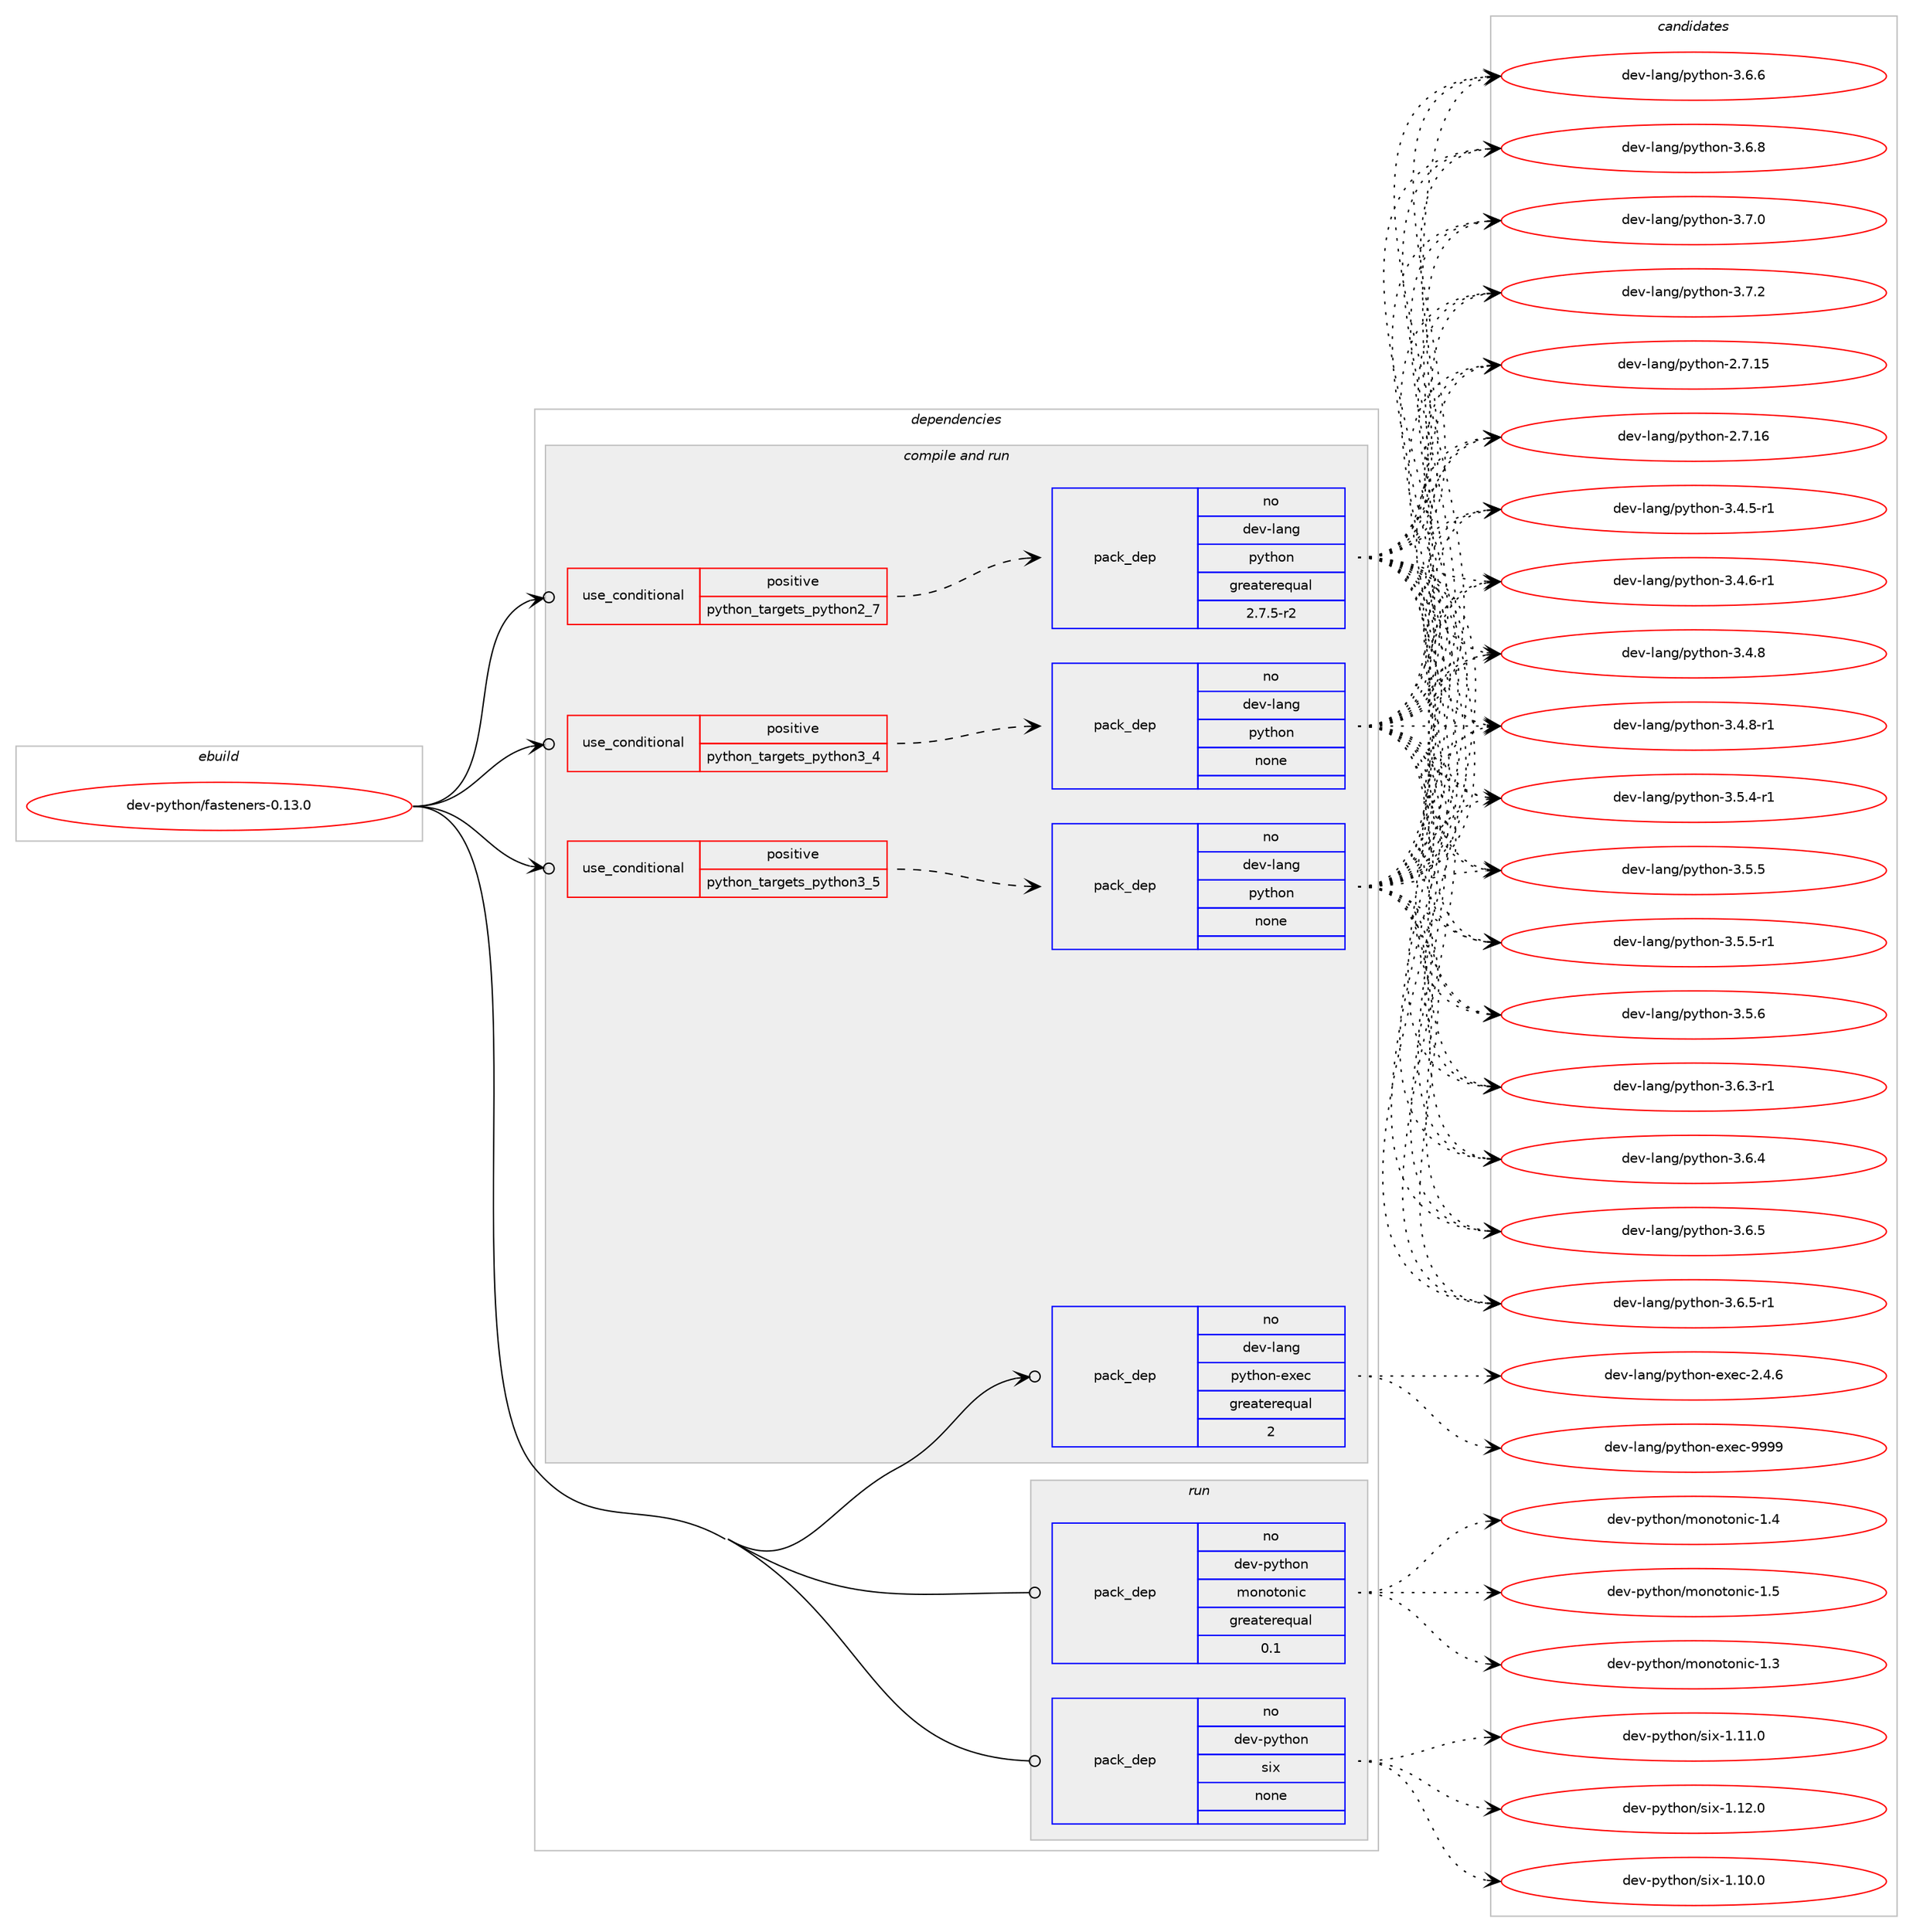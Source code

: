 digraph prolog {

# *************
# Graph options
# *************

newrank=true;
concentrate=true;
compound=true;
graph [rankdir=LR,fontname=Helvetica,fontsize=10,ranksep=1.5];#, ranksep=2.5, nodesep=0.2];
edge  [arrowhead=vee];
node  [fontname=Helvetica,fontsize=10];

# **********
# The ebuild
# **********

subgraph cluster_leftcol {
color=gray;
rank=same;
label=<<i>ebuild</i>>;
id [label="dev-python/fasteners-0.13.0", color=red, width=4, href="../dev-python/fasteners-0.13.0.svg"];
}

# ****************
# The dependencies
# ****************

subgraph cluster_midcol {
color=gray;
label=<<i>dependencies</i>>;
subgraph cluster_compile {
fillcolor="#eeeeee";
style=filled;
label=<<i>compile</i>>;
}
subgraph cluster_compileandrun {
fillcolor="#eeeeee";
style=filled;
label=<<i>compile and run</i>>;
subgraph cond374077 {
dependency1408520 [label=<<TABLE BORDER="0" CELLBORDER="1" CELLSPACING="0" CELLPADDING="4"><TR><TD ROWSPAN="3" CELLPADDING="10">use_conditional</TD></TR><TR><TD>positive</TD></TR><TR><TD>python_targets_python2_7</TD></TR></TABLE>>, shape=none, color=red];
subgraph pack1011184 {
dependency1408521 [label=<<TABLE BORDER="0" CELLBORDER="1" CELLSPACING="0" CELLPADDING="4" WIDTH="220"><TR><TD ROWSPAN="6" CELLPADDING="30">pack_dep</TD></TR><TR><TD WIDTH="110">no</TD></TR><TR><TD>dev-lang</TD></TR><TR><TD>python</TD></TR><TR><TD>greaterequal</TD></TR><TR><TD>2.7.5-r2</TD></TR></TABLE>>, shape=none, color=blue];
}
dependency1408520:e -> dependency1408521:w [weight=20,style="dashed",arrowhead="vee"];
}
id:e -> dependency1408520:w [weight=20,style="solid",arrowhead="odotvee"];
subgraph cond374078 {
dependency1408522 [label=<<TABLE BORDER="0" CELLBORDER="1" CELLSPACING="0" CELLPADDING="4"><TR><TD ROWSPAN="3" CELLPADDING="10">use_conditional</TD></TR><TR><TD>positive</TD></TR><TR><TD>python_targets_python3_4</TD></TR></TABLE>>, shape=none, color=red];
subgraph pack1011185 {
dependency1408523 [label=<<TABLE BORDER="0" CELLBORDER="1" CELLSPACING="0" CELLPADDING="4" WIDTH="220"><TR><TD ROWSPAN="6" CELLPADDING="30">pack_dep</TD></TR><TR><TD WIDTH="110">no</TD></TR><TR><TD>dev-lang</TD></TR><TR><TD>python</TD></TR><TR><TD>none</TD></TR><TR><TD></TD></TR></TABLE>>, shape=none, color=blue];
}
dependency1408522:e -> dependency1408523:w [weight=20,style="dashed",arrowhead="vee"];
}
id:e -> dependency1408522:w [weight=20,style="solid",arrowhead="odotvee"];
subgraph cond374079 {
dependency1408524 [label=<<TABLE BORDER="0" CELLBORDER="1" CELLSPACING="0" CELLPADDING="4"><TR><TD ROWSPAN="3" CELLPADDING="10">use_conditional</TD></TR><TR><TD>positive</TD></TR><TR><TD>python_targets_python3_5</TD></TR></TABLE>>, shape=none, color=red];
subgraph pack1011186 {
dependency1408525 [label=<<TABLE BORDER="0" CELLBORDER="1" CELLSPACING="0" CELLPADDING="4" WIDTH="220"><TR><TD ROWSPAN="6" CELLPADDING="30">pack_dep</TD></TR><TR><TD WIDTH="110">no</TD></TR><TR><TD>dev-lang</TD></TR><TR><TD>python</TD></TR><TR><TD>none</TD></TR><TR><TD></TD></TR></TABLE>>, shape=none, color=blue];
}
dependency1408524:e -> dependency1408525:w [weight=20,style="dashed",arrowhead="vee"];
}
id:e -> dependency1408524:w [weight=20,style="solid",arrowhead="odotvee"];
subgraph pack1011187 {
dependency1408526 [label=<<TABLE BORDER="0" CELLBORDER="1" CELLSPACING="0" CELLPADDING="4" WIDTH="220"><TR><TD ROWSPAN="6" CELLPADDING="30">pack_dep</TD></TR><TR><TD WIDTH="110">no</TD></TR><TR><TD>dev-lang</TD></TR><TR><TD>python-exec</TD></TR><TR><TD>greaterequal</TD></TR><TR><TD>2</TD></TR></TABLE>>, shape=none, color=blue];
}
id:e -> dependency1408526:w [weight=20,style="solid",arrowhead="odotvee"];
}
subgraph cluster_run {
fillcolor="#eeeeee";
style=filled;
label=<<i>run</i>>;
subgraph pack1011188 {
dependency1408527 [label=<<TABLE BORDER="0" CELLBORDER="1" CELLSPACING="0" CELLPADDING="4" WIDTH="220"><TR><TD ROWSPAN="6" CELLPADDING="30">pack_dep</TD></TR><TR><TD WIDTH="110">no</TD></TR><TR><TD>dev-python</TD></TR><TR><TD>monotonic</TD></TR><TR><TD>greaterequal</TD></TR><TR><TD>0.1</TD></TR></TABLE>>, shape=none, color=blue];
}
id:e -> dependency1408527:w [weight=20,style="solid",arrowhead="odot"];
subgraph pack1011189 {
dependency1408528 [label=<<TABLE BORDER="0" CELLBORDER="1" CELLSPACING="0" CELLPADDING="4" WIDTH="220"><TR><TD ROWSPAN="6" CELLPADDING="30">pack_dep</TD></TR><TR><TD WIDTH="110">no</TD></TR><TR><TD>dev-python</TD></TR><TR><TD>six</TD></TR><TR><TD>none</TD></TR><TR><TD></TD></TR></TABLE>>, shape=none, color=blue];
}
id:e -> dependency1408528:w [weight=20,style="solid",arrowhead="odot"];
}
}

# **************
# The candidates
# **************

subgraph cluster_choices {
rank=same;
color=gray;
label=<<i>candidates</i>>;

subgraph choice1011184 {
color=black;
nodesep=1;
choice10010111845108971101034711212111610411111045504655464953 [label="dev-lang/python-2.7.15", color=red, width=4,href="../dev-lang/python-2.7.15.svg"];
choice10010111845108971101034711212111610411111045504655464954 [label="dev-lang/python-2.7.16", color=red, width=4,href="../dev-lang/python-2.7.16.svg"];
choice1001011184510897110103471121211161041111104551465246534511449 [label="dev-lang/python-3.4.5-r1", color=red, width=4,href="../dev-lang/python-3.4.5-r1.svg"];
choice1001011184510897110103471121211161041111104551465246544511449 [label="dev-lang/python-3.4.6-r1", color=red, width=4,href="../dev-lang/python-3.4.6-r1.svg"];
choice100101118451089711010347112121116104111110455146524656 [label="dev-lang/python-3.4.8", color=red, width=4,href="../dev-lang/python-3.4.8.svg"];
choice1001011184510897110103471121211161041111104551465246564511449 [label="dev-lang/python-3.4.8-r1", color=red, width=4,href="../dev-lang/python-3.4.8-r1.svg"];
choice1001011184510897110103471121211161041111104551465346524511449 [label="dev-lang/python-3.5.4-r1", color=red, width=4,href="../dev-lang/python-3.5.4-r1.svg"];
choice100101118451089711010347112121116104111110455146534653 [label="dev-lang/python-3.5.5", color=red, width=4,href="../dev-lang/python-3.5.5.svg"];
choice1001011184510897110103471121211161041111104551465346534511449 [label="dev-lang/python-3.5.5-r1", color=red, width=4,href="../dev-lang/python-3.5.5-r1.svg"];
choice100101118451089711010347112121116104111110455146534654 [label="dev-lang/python-3.5.6", color=red, width=4,href="../dev-lang/python-3.5.6.svg"];
choice1001011184510897110103471121211161041111104551465446514511449 [label="dev-lang/python-3.6.3-r1", color=red, width=4,href="../dev-lang/python-3.6.3-r1.svg"];
choice100101118451089711010347112121116104111110455146544652 [label="dev-lang/python-3.6.4", color=red, width=4,href="../dev-lang/python-3.6.4.svg"];
choice100101118451089711010347112121116104111110455146544653 [label="dev-lang/python-3.6.5", color=red, width=4,href="../dev-lang/python-3.6.5.svg"];
choice1001011184510897110103471121211161041111104551465446534511449 [label="dev-lang/python-3.6.5-r1", color=red, width=4,href="../dev-lang/python-3.6.5-r1.svg"];
choice100101118451089711010347112121116104111110455146544654 [label="dev-lang/python-3.6.6", color=red, width=4,href="../dev-lang/python-3.6.6.svg"];
choice100101118451089711010347112121116104111110455146544656 [label="dev-lang/python-3.6.8", color=red, width=4,href="../dev-lang/python-3.6.8.svg"];
choice100101118451089711010347112121116104111110455146554648 [label="dev-lang/python-3.7.0", color=red, width=4,href="../dev-lang/python-3.7.0.svg"];
choice100101118451089711010347112121116104111110455146554650 [label="dev-lang/python-3.7.2", color=red, width=4,href="../dev-lang/python-3.7.2.svg"];
dependency1408521:e -> choice10010111845108971101034711212111610411111045504655464953:w [style=dotted,weight="100"];
dependency1408521:e -> choice10010111845108971101034711212111610411111045504655464954:w [style=dotted,weight="100"];
dependency1408521:e -> choice1001011184510897110103471121211161041111104551465246534511449:w [style=dotted,weight="100"];
dependency1408521:e -> choice1001011184510897110103471121211161041111104551465246544511449:w [style=dotted,weight="100"];
dependency1408521:e -> choice100101118451089711010347112121116104111110455146524656:w [style=dotted,weight="100"];
dependency1408521:e -> choice1001011184510897110103471121211161041111104551465246564511449:w [style=dotted,weight="100"];
dependency1408521:e -> choice1001011184510897110103471121211161041111104551465346524511449:w [style=dotted,weight="100"];
dependency1408521:e -> choice100101118451089711010347112121116104111110455146534653:w [style=dotted,weight="100"];
dependency1408521:e -> choice1001011184510897110103471121211161041111104551465346534511449:w [style=dotted,weight="100"];
dependency1408521:e -> choice100101118451089711010347112121116104111110455146534654:w [style=dotted,weight="100"];
dependency1408521:e -> choice1001011184510897110103471121211161041111104551465446514511449:w [style=dotted,weight="100"];
dependency1408521:e -> choice100101118451089711010347112121116104111110455146544652:w [style=dotted,weight="100"];
dependency1408521:e -> choice100101118451089711010347112121116104111110455146544653:w [style=dotted,weight="100"];
dependency1408521:e -> choice1001011184510897110103471121211161041111104551465446534511449:w [style=dotted,weight="100"];
dependency1408521:e -> choice100101118451089711010347112121116104111110455146544654:w [style=dotted,weight="100"];
dependency1408521:e -> choice100101118451089711010347112121116104111110455146544656:w [style=dotted,weight="100"];
dependency1408521:e -> choice100101118451089711010347112121116104111110455146554648:w [style=dotted,weight="100"];
dependency1408521:e -> choice100101118451089711010347112121116104111110455146554650:w [style=dotted,weight="100"];
}
subgraph choice1011185 {
color=black;
nodesep=1;
choice10010111845108971101034711212111610411111045504655464953 [label="dev-lang/python-2.7.15", color=red, width=4,href="../dev-lang/python-2.7.15.svg"];
choice10010111845108971101034711212111610411111045504655464954 [label="dev-lang/python-2.7.16", color=red, width=4,href="../dev-lang/python-2.7.16.svg"];
choice1001011184510897110103471121211161041111104551465246534511449 [label="dev-lang/python-3.4.5-r1", color=red, width=4,href="../dev-lang/python-3.4.5-r1.svg"];
choice1001011184510897110103471121211161041111104551465246544511449 [label="dev-lang/python-3.4.6-r1", color=red, width=4,href="../dev-lang/python-3.4.6-r1.svg"];
choice100101118451089711010347112121116104111110455146524656 [label="dev-lang/python-3.4.8", color=red, width=4,href="../dev-lang/python-3.4.8.svg"];
choice1001011184510897110103471121211161041111104551465246564511449 [label="dev-lang/python-3.4.8-r1", color=red, width=4,href="../dev-lang/python-3.4.8-r1.svg"];
choice1001011184510897110103471121211161041111104551465346524511449 [label="dev-lang/python-3.5.4-r1", color=red, width=4,href="../dev-lang/python-3.5.4-r1.svg"];
choice100101118451089711010347112121116104111110455146534653 [label="dev-lang/python-3.5.5", color=red, width=4,href="../dev-lang/python-3.5.5.svg"];
choice1001011184510897110103471121211161041111104551465346534511449 [label="dev-lang/python-3.5.5-r1", color=red, width=4,href="../dev-lang/python-3.5.5-r1.svg"];
choice100101118451089711010347112121116104111110455146534654 [label="dev-lang/python-3.5.6", color=red, width=4,href="../dev-lang/python-3.5.6.svg"];
choice1001011184510897110103471121211161041111104551465446514511449 [label="dev-lang/python-3.6.3-r1", color=red, width=4,href="../dev-lang/python-3.6.3-r1.svg"];
choice100101118451089711010347112121116104111110455146544652 [label="dev-lang/python-3.6.4", color=red, width=4,href="../dev-lang/python-3.6.4.svg"];
choice100101118451089711010347112121116104111110455146544653 [label="dev-lang/python-3.6.5", color=red, width=4,href="../dev-lang/python-3.6.5.svg"];
choice1001011184510897110103471121211161041111104551465446534511449 [label="dev-lang/python-3.6.5-r1", color=red, width=4,href="../dev-lang/python-3.6.5-r1.svg"];
choice100101118451089711010347112121116104111110455146544654 [label="dev-lang/python-3.6.6", color=red, width=4,href="../dev-lang/python-3.6.6.svg"];
choice100101118451089711010347112121116104111110455146544656 [label="dev-lang/python-3.6.8", color=red, width=4,href="../dev-lang/python-3.6.8.svg"];
choice100101118451089711010347112121116104111110455146554648 [label="dev-lang/python-3.7.0", color=red, width=4,href="../dev-lang/python-3.7.0.svg"];
choice100101118451089711010347112121116104111110455146554650 [label="dev-lang/python-3.7.2", color=red, width=4,href="../dev-lang/python-3.7.2.svg"];
dependency1408523:e -> choice10010111845108971101034711212111610411111045504655464953:w [style=dotted,weight="100"];
dependency1408523:e -> choice10010111845108971101034711212111610411111045504655464954:w [style=dotted,weight="100"];
dependency1408523:e -> choice1001011184510897110103471121211161041111104551465246534511449:w [style=dotted,weight="100"];
dependency1408523:e -> choice1001011184510897110103471121211161041111104551465246544511449:w [style=dotted,weight="100"];
dependency1408523:e -> choice100101118451089711010347112121116104111110455146524656:w [style=dotted,weight="100"];
dependency1408523:e -> choice1001011184510897110103471121211161041111104551465246564511449:w [style=dotted,weight="100"];
dependency1408523:e -> choice1001011184510897110103471121211161041111104551465346524511449:w [style=dotted,weight="100"];
dependency1408523:e -> choice100101118451089711010347112121116104111110455146534653:w [style=dotted,weight="100"];
dependency1408523:e -> choice1001011184510897110103471121211161041111104551465346534511449:w [style=dotted,weight="100"];
dependency1408523:e -> choice100101118451089711010347112121116104111110455146534654:w [style=dotted,weight="100"];
dependency1408523:e -> choice1001011184510897110103471121211161041111104551465446514511449:w [style=dotted,weight="100"];
dependency1408523:e -> choice100101118451089711010347112121116104111110455146544652:w [style=dotted,weight="100"];
dependency1408523:e -> choice100101118451089711010347112121116104111110455146544653:w [style=dotted,weight="100"];
dependency1408523:e -> choice1001011184510897110103471121211161041111104551465446534511449:w [style=dotted,weight="100"];
dependency1408523:e -> choice100101118451089711010347112121116104111110455146544654:w [style=dotted,weight="100"];
dependency1408523:e -> choice100101118451089711010347112121116104111110455146544656:w [style=dotted,weight="100"];
dependency1408523:e -> choice100101118451089711010347112121116104111110455146554648:w [style=dotted,weight="100"];
dependency1408523:e -> choice100101118451089711010347112121116104111110455146554650:w [style=dotted,weight="100"];
}
subgraph choice1011186 {
color=black;
nodesep=1;
choice10010111845108971101034711212111610411111045504655464953 [label="dev-lang/python-2.7.15", color=red, width=4,href="../dev-lang/python-2.7.15.svg"];
choice10010111845108971101034711212111610411111045504655464954 [label="dev-lang/python-2.7.16", color=red, width=4,href="../dev-lang/python-2.7.16.svg"];
choice1001011184510897110103471121211161041111104551465246534511449 [label="dev-lang/python-3.4.5-r1", color=red, width=4,href="../dev-lang/python-3.4.5-r1.svg"];
choice1001011184510897110103471121211161041111104551465246544511449 [label="dev-lang/python-3.4.6-r1", color=red, width=4,href="../dev-lang/python-3.4.6-r1.svg"];
choice100101118451089711010347112121116104111110455146524656 [label="dev-lang/python-3.4.8", color=red, width=4,href="../dev-lang/python-3.4.8.svg"];
choice1001011184510897110103471121211161041111104551465246564511449 [label="dev-lang/python-3.4.8-r1", color=red, width=4,href="../dev-lang/python-3.4.8-r1.svg"];
choice1001011184510897110103471121211161041111104551465346524511449 [label="dev-lang/python-3.5.4-r1", color=red, width=4,href="../dev-lang/python-3.5.4-r1.svg"];
choice100101118451089711010347112121116104111110455146534653 [label="dev-lang/python-3.5.5", color=red, width=4,href="../dev-lang/python-3.5.5.svg"];
choice1001011184510897110103471121211161041111104551465346534511449 [label="dev-lang/python-3.5.5-r1", color=red, width=4,href="../dev-lang/python-3.5.5-r1.svg"];
choice100101118451089711010347112121116104111110455146534654 [label="dev-lang/python-3.5.6", color=red, width=4,href="../dev-lang/python-3.5.6.svg"];
choice1001011184510897110103471121211161041111104551465446514511449 [label="dev-lang/python-3.6.3-r1", color=red, width=4,href="../dev-lang/python-3.6.3-r1.svg"];
choice100101118451089711010347112121116104111110455146544652 [label="dev-lang/python-3.6.4", color=red, width=4,href="../dev-lang/python-3.6.4.svg"];
choice100101118451089711010347112121116104111110455146544653 [label="dev-lang/python-3.6.5", color=red, width=4,href="../dev-lang/python-3.6.5.svg"];
choice1001011184510897110103471121211161041111104551465446534511449 [label="dev-lang/python-3.6.5-r1", color=red, width=4,href="../dev-lang/python-3.6.5-r1.svg"];
choice100101118451089711010347112121116104111110455146544654 [label="dev-lang/python-3.6.6", color=red, width=4,href="../dev-lang/python-3.6.6.svg"];
choice100101118451089711010347112121116104111110455146544656 [label="dev-lang/python-3.6.8", color=red, width=4,href="../dev-lang/python-3.6.8.svg"];
choice100101118451089711010347112121116104111110455146554648 [label="dev-lang/python-3.7.0", color=red, width=4,href="../dev-lang/python-3.7.0.svg"];
choice100101118451089711010347112121116104111110455146554650 [label="dev-lang/python-3.7.2", color=red, width=4,href="../dev-lang/python-3.7.2.svg"];
dependency1408525:e -> choice10010111845108971101034711212111610411111045504655464953:w [style=dotted,weight="100"];
dependency1408525:e -> choice10010111845108971101034711212111610411111045504655464954:w [style=dotted,weight="100"];
dependency1408525:e -> choice1001011184510897110103471121211161041111104551465246534511449:w [style=dotted,weight="100"];
dependency1408525:e -> choice1001011184510897110103471121211161041111104551465246544511449:w [style=dotted,weight="100"];
dependency1408525:e -> choice100101118451089711010347112121116104111110455146524656:w [style=dotted,weight="100"];
dependency1408525:e -> choice1001011184510897110103471121211161041111104551465246564511449:w [style=dotted,weight="100"];
dependency1408525:e -> choice1001011184510897110103471121211161041111104551465346524511449:w [style=dotted,weight="100"];
dependency1408525:e -> choice100101118451089711010347112121116104111110455146534653:w [style=dotted,weight="100"];
dependency1408525:e -> choice1001011184510897110103471121211161041111104551465346534511449:w [style=dotted,weight="100"];
dependency1408525:e -> choice100101118451089711010347112121116104111110455146534654:w [style=dotted,weight="100"];
dependency1408525:e -> choice1001011184510897110103471121211161041111104551465446514511449:w [style=dotted,weight="100"];
dependency1408525:e -> choice100101118451089711010347112121116104111110455146544652:w [style=dotted,weight="100"];
dependency1408525:e -> choice100101118451089711010347112121116104111110455146544653:w [style=dotted,weight="100"];
dependency1408525:e -> choice1001011184510897110103471121211161041111104551465446534511449:w [style=dotted,weight="100"];
dependency1408525:e -> choice100101118451089711010347112121116104111110455146544654:w [style=dotted,weight="100"];
dependency1408525:e -> choice100101118451089711010347112121116104111110455146544656:w [style=dotted,weight="100"];
dependency1408525:e -> choice100101118451089711010347112121116104111110455146554648:w [style=dotted,weight="100"];
dependency1408525:e -> choice100101118451089711010347112121116104111110455146554650:w [style=dotted,weight="100"];
}
subgraph choice1011187 {
color=black;
nodesep=1;
choice1001011184510897110103471121211161041111104510112010199455046524654 [label="dev-lang/python-exec-2.4.6", color=red, width=4,href="../dev-lang/python-exec-2.4.6.svg"];
choice10010111845108971101034711212111610411111045101120101994557575757 [label="dev-lang/python-exec-9999", color=red, width=4,href="../dev-lang/python-exec-9999.svg"];
dependency1408526:e -> choice1001011184510897110103471121211161041111104510112010199455046524654:w [style=dotted,weight="100"];
dependency1408526:e -> choice10010111845108971101034711212111610411111045101120101994557575757:w [style=dotted,weight="100"];
}
subgraph choice1011188 {
color=black;
nodesep=1;
choice10010111845112121116104111110471091111101111161111101059945494651 [label="dev-python/monotonic-1.3", color=red, width=4,href="../dev-python/monotonic-1.3.svg"];
choice10010111845112121116104111110471091111101111161111101059945494652 [label="dev-python/monotonic-1.4", color=red, width=4,href="../dev-python/monotonic-1.4.svg"];
choice10010111845112121116104111110471091111101111161111101059945494653 [label="dev-python/monotonic-1.5", color=red, width=4,href="../dev-python/monotonic-1.5.svg"];
dependency1408527:e -> choice10010111845112121116104111110471091111101111161111101059945494651:w [style=dotted,weight="100"];
dependency1408527:e -> choice10010111845112121116104111110471091111101111161111101059945494652:w [style=dotted,weight="100"];
dependency1408527:e -> choice10010111845112121116104111110471091111101111161111101059945494653:w [style=dotted,weight="100"];
}
subgraph choice1011189 {
color=black;
nodesep=1;
choice100101118451121211161041111104711510512045494649484648 [label="dev-python/six-1.10.0", color=red, width=4,href="../dev-python/six-1.10.0.svg"];
choice100101118451121211161041111104711510512045494649494648 [label="dev-python/six-1.11.0", color=red, width=4,href="../dev-python/six-1.11.0.svg"];
choice100101118451121211161041111104711510512045494649504648 [label="dev-python/six-1.12.0", color=red, width=4,href="../dev-python/six-1.12.0.svg"];
dependency1408528:e -> choice100101118451121211161041111104711510512045494649484648:w [style=dotted,weight="100"];
dependency1408528:e -> choice100101118451121211161041111104711510512045494649494648:w [style=dotted,weight="100"];
dependency1408528:e -> choice100101118451121211161041111104711510512045494649504648:w [style=dotted,weight="100"];
}
}

}
